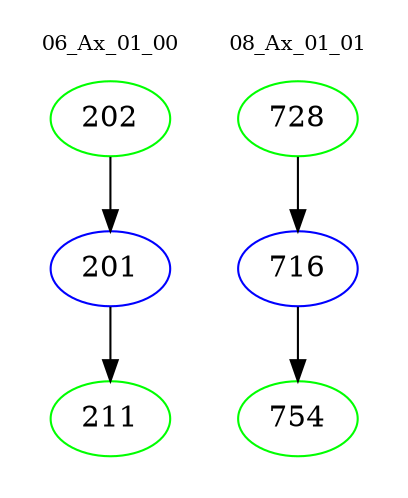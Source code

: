 digraph{
subgraph cluster_0 {
color = white
label = "06_Ax_01_00";
fontsize=10;
T0_202 [label="202", color="green"]
T0_202 -> T0_201 [color="black"]
T0_201 [label="201", color="blue"]
T0_201 -> T0_211 [color="black"]
T0_211 [label="211", color="green"]
}
subgraph cluster_1 {
color = white
label = "08_Ax_01_01";
fontsize=10;
T1_728 [label="728", color="green"]
T1_728 -> T1_716 [color="black"]
T1_716 [label="716", color="blue"]
T1_716 -> T1_754 [color="black"]
T1_754 [label="754", color="green"]
}
}
